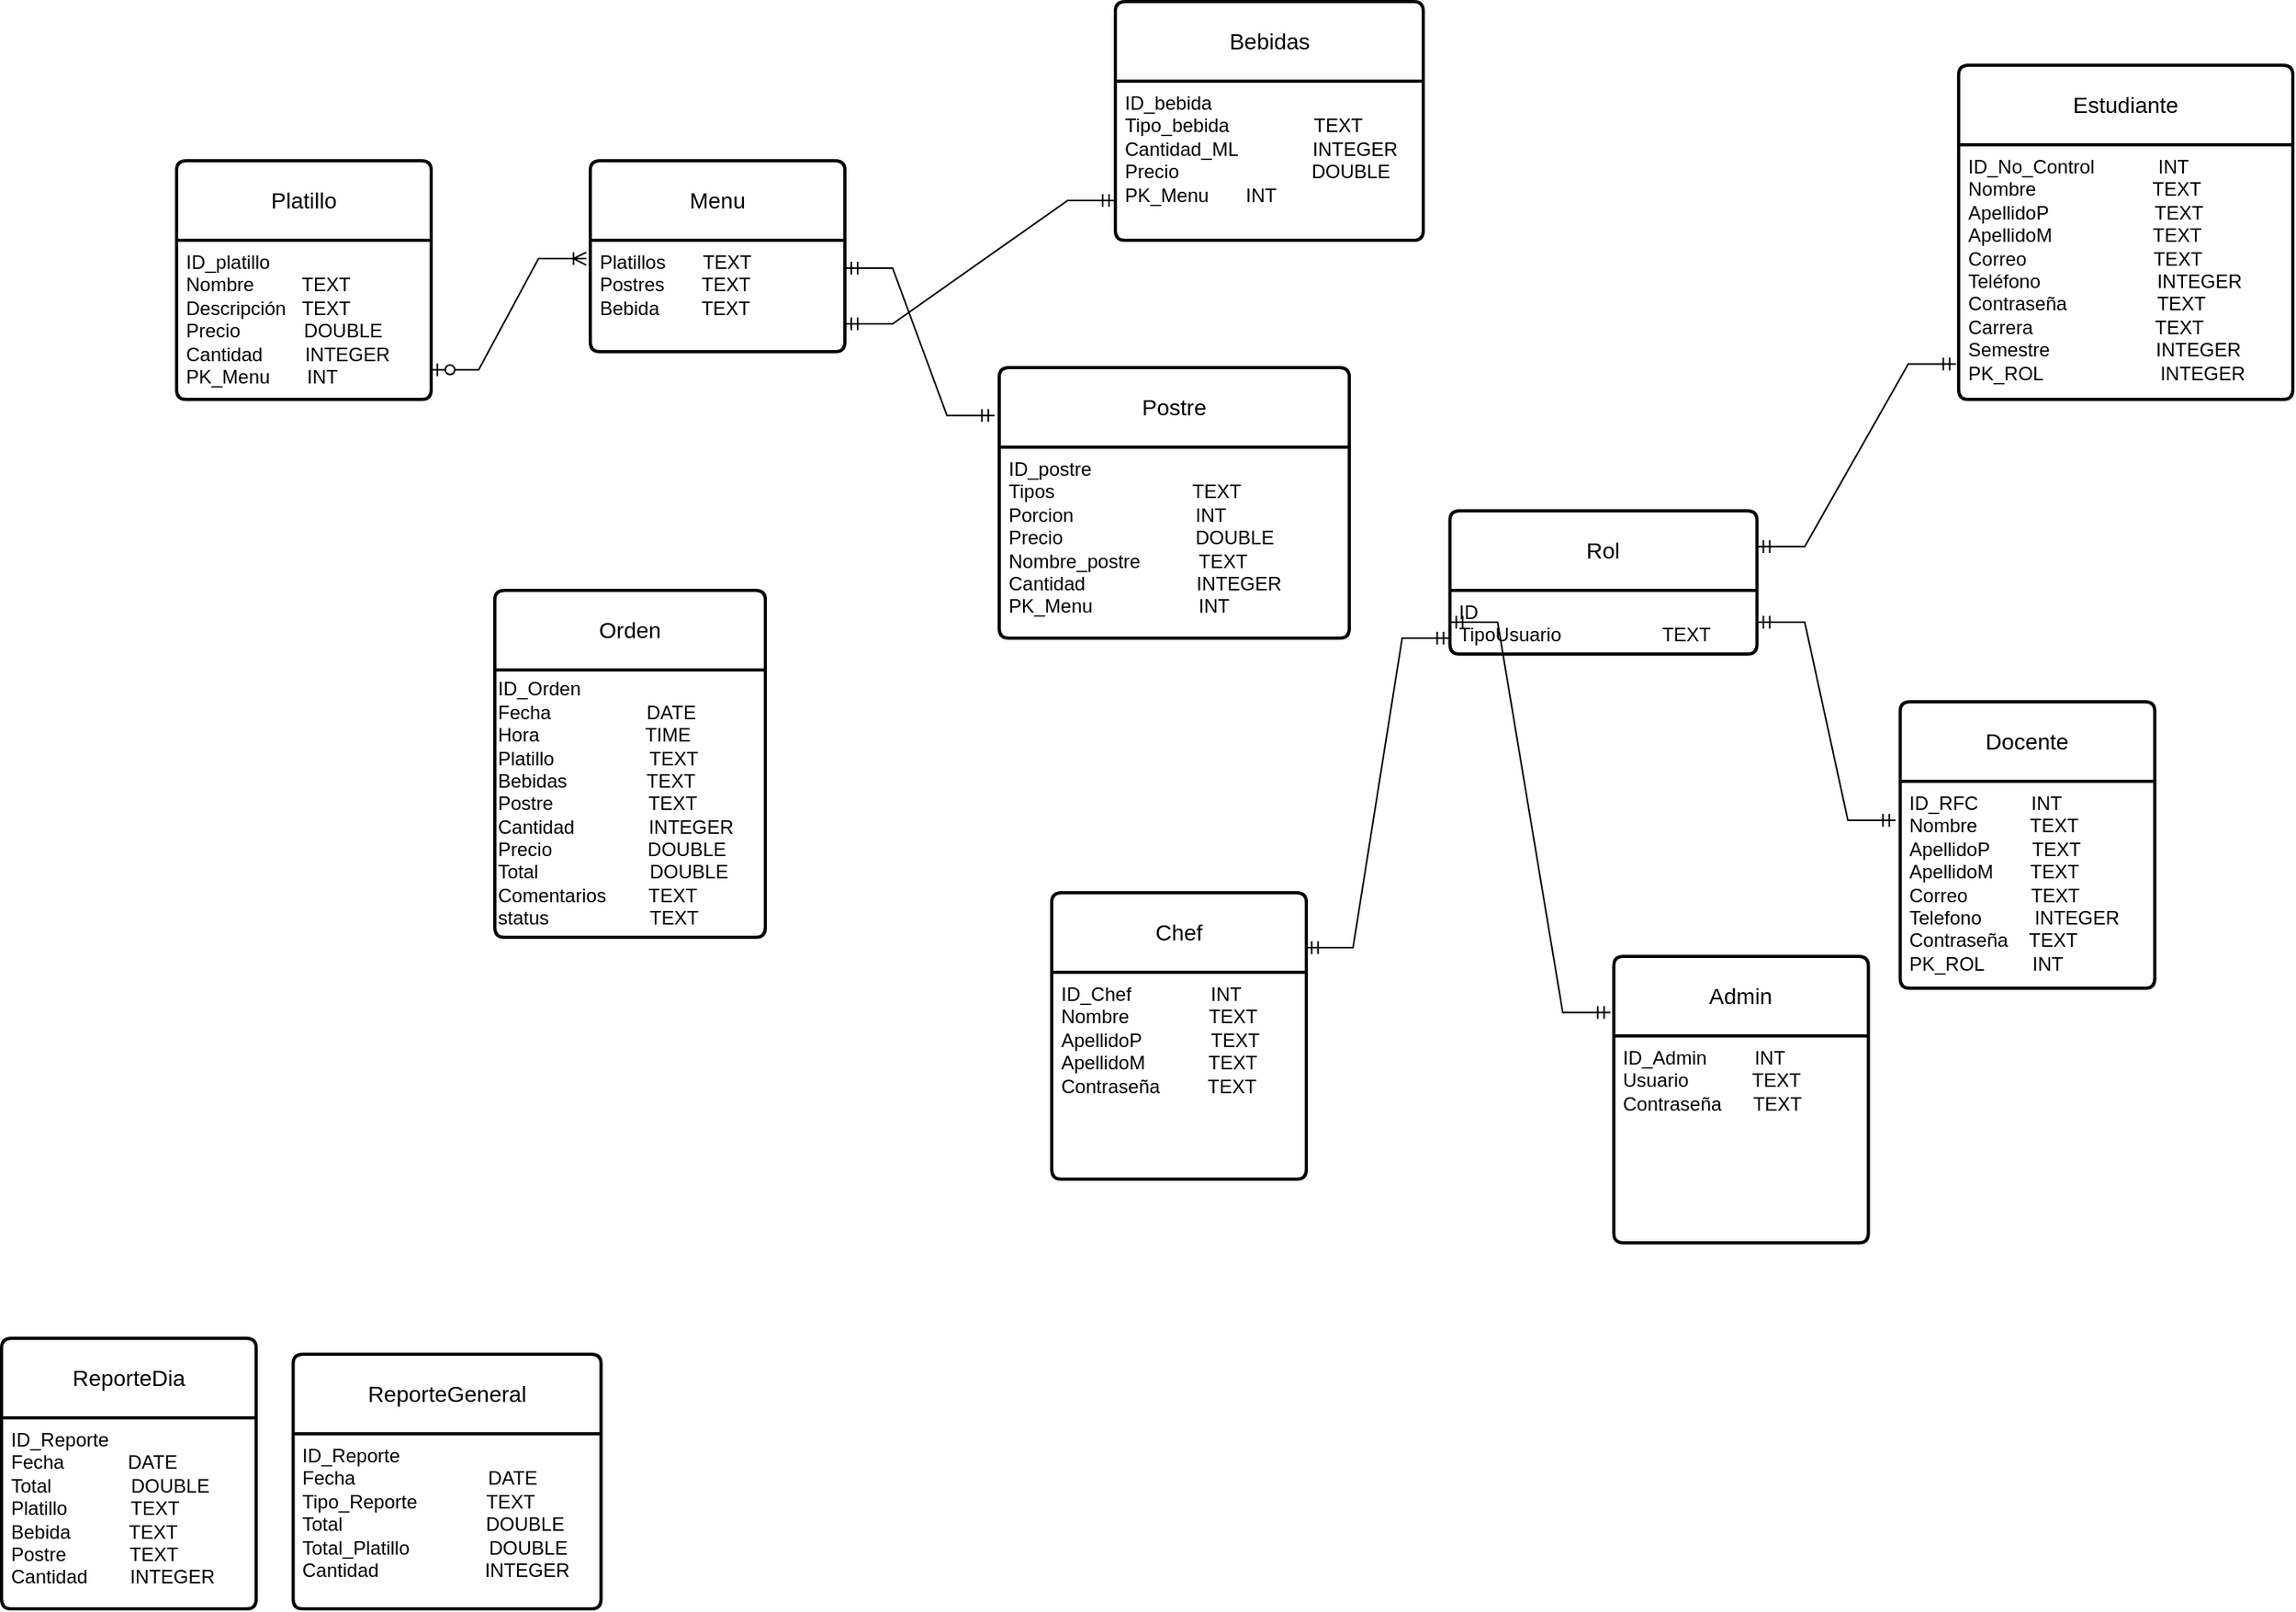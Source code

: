 <mxfile version="26.2.14">
  <diagram name="Página-1" id="h7LUN1vNj84Fv_pHa3Pm">
    <mxGraphModel dx="1448" dy="647" grid="1" gridSize="10" guides="1" tooltips="1" connect="1" arrows="1" fold="1" page="1" pageScale="1" pageWidth="827" pageHeight="1169" math="0" shadow="0">
      <root>
        <mxCell id="0" />
        <mxCell id="1" parent="0" />
        <mxCell id="UgrekTySW67cZ93FWNIJ-5" value="Platillo" style="swimlane;childLayout=stackLayout;horizontal=1;startSize=50;horizontalStack=0;rounded=1;fontSize=14;fontStyle=0;strokeWidth=2;resizeParent=0;resizeLast=1;shadow=0;dashed=0;align=center;arcSize=4;whiteSpace=wrap;html=1;" parent="1" vertex="1">
          <mxGeometry x="310" y="120" width="160" height="150" as="geometry" />
        </mxCell>
        <mxCell id="UgrekTySW67cZ93FWNIJ-6" value="ID_platillo&lt;div&gt;&lt;div&gt;Nombre&amp;nbsp; &amp;nbsp; &amp;nbsp; &amp;nbsp; &amp;nbsp;TEXT&lt;/div&gt;&lt;div&gt;Descripción&amp;nbsp; &amp;nbsp;TEXT&lt;/div&gt;&lt;div&gt;Precio&amp;nbsp; &amp;nbsp; &amp;nbsp; &amp;nbsp; &amp;nbsp; &amp;nbsp; DOUBLE&lt;/div&gt;&lt;div&gt;Cantidad&amp;nbsp; &amp;nbsp; &amp;nbsp; &amp;nbsp; INTEGER&lt;/div&gt;&lt;/div&gt;&lt;div&gt;PK_Menu&amp;nbsp; &amp;nbsp; &amp;nbsp; &amp;nbsp;INT&lt;/div&gt;" style="align=left;strokeColor=none;fillColor=none;spacingLeft=4;spacingRight=4;fontSize=12;verticalAlign=top;resizable=0;rotatable=0;part=1;html=1;whiteSpace=wrap;" parent="UgrekTySW67cZ93FWNIJ-5" vertex="1">
          <mxGeometry y="50" width="160" height="100" as="geometry" />
        </mxCell>
        <mxCell id="UgrekTySW67cZ93FWNIJ-7" value="&lt;div&gt;ReporteDia&lt;/div&gt;" style="swimlane;childLayout=stackLayout;horizontal=1;startSize=50;horizontalStack=0;rounded=1;fontSize=14;fontStyle=0;strokeWidth=2;resizeParent=0;resizeLast=1;shadow=0;dashed=0;align=center;arcSize=4;whiteSpace=wrap;html=1;" parent="1" vertex="1">
          <mxGeometry x="200" y="860" width="160" height="170" as="geometry" />
        </mxCell>
        <mxCell id="UgrekTySW67cZ93FWNIJ-8" value="ID_Reporte&lt;div&gt;Fecha&amp;nbsp; &amp;nbsp; &amp;nbsp; &amp;nbsp; &amp;nbsp; &amp;nbsp; DATE&amp;nbsp;&lt;/div&gt;&lt;div&gt;Total&amp;nbsp; &amp;nbsp; &amp;nbsp; &amp;nbsp; &amp;nbsp; &amp;nbsp; &amp;nbsp; &amp;nbsp;DOUBLE&lt;/div&gt;&lt;div&gt;Platillo&amp;nbsp; &amp;nbsp; &amp;nbsp; &amp;nbsp; &amp;nbsp; &amp;nbsp; TEXT&lt;/div&gt;&lt;div&gt;Bebida&amp;nbsp; &amp;nbsp; &amp;nbsp; &amp;nbsp; &amp;nbsp; &amp;nbsp;TEXT&lt;/div&gt;&lt;div&gt;Postre&amp;nbsp; &amp;nbsp; &amp;nbsp; &amp;nbsp; &amp;nbsp; &amp;nbsp; TEXT&lt;/div&gt;&lt;div&gt;Cantidad&amp;nbsp; &amp;nbsp; &amp;nbsp; &amp;nbsp; INTEGER&lt;/div&gt;" style="align=left;strokeColor=none;fillColor=none;spacingLeft=4;spacingRight=4;fontSize=12;verticalAlign=top;resizable=0;rotatable=0;part=1;html=1;whiteSpace=wrap;" parent="UgrekTySW67cZ93FWNIJ-7" vertex="1">
          <mxGeometry y="50" width="160" height="120" as="geometry" />
        </mxCell>
        <mxCell id="UgrekTySW67cZ93FWNIJ-9" value="&lt;div&gt;Menu&lt;/div&gt;" style="swimlane;childLayout=stackLayout;horizontal=1;startSize=50;horizontalStack=0;rounded=1;fontSize=14;fontStyle=0;strokeWidth=2;resizeParent=0;resizeLast=1;shadow=0;dashed=0;align=center;arcSize=4;whiteSpace=wrap;html=1;" parent="1" vertex="1">
          <mxGeometry x="570" y="120" width="160" height="120" as="geometry" />
        </mxCell>
        <mxCell id="UgrekTySW67cZ93FWNIJ-10" value="Platillos&amp;nbsp; &amp;nbsp; &amp;nbsp; &amp;nbsp;TEXT&lt;div&gt;Postres&amp;nbsp; &amp;nbsp; &amp;nbsp; &amp;nbsp;TEXT&lt;/div&gt;&lt;div&gt;Bebida&amp;nbsp; &amp;nbsp; &amp;nbsp; &amp;nbsp; TEXT&lt;/div&gt;" style="align=left;strokeColor=none;fillColor=none;spacingLeft=4;spacingRight=4;fontSize=12;verticalAlign=top;resizable=0;rotatable=0;part=1;html=1;whiteSpace=wrap;" parent="UgrekTySW67cZ93FWNIJ-9" vertex="1">
          <mxGeometry y="50" width="160" height="70" as="geometry" />
        </mxCell>
        <mxCell id="UgrekTySW67cZ93FWNIJ-11" value="Bebidas" style="swimlane;childLayout=stackLayout;horizontal=1;startSize=50;horizontalStack=0;rounded=1;fontSize=14;fontStyle=0;strokeWidth=2;resizeParent=0;resizeLast=1;shadow=0;dashed=0;align=center;arcSize=4;whiteSpace=wrap;html=1;" parent="1" vertex="1">
          <mxGeometry x="900" y="20" width="193.5" height="150" as="geometry" />
        </mxCell>
        <mxCell id="UgrekTySW67cZ93FWNIJ-12" value="ID_bebida&amp;nbsp; &amp;nbsp; &amp;nbsp; &amp;nbsp; &amp;nbsp; &amp;nbsp; &amp;nbsp; &amp;nbsp; &amp;nbsp; &amp;nbsp;&lt;div&gt;Tipo_bebida&amp;nbsp; &amp;nbsp; &amp;nbsp; &amp;nbsp; &amp;nbsp; &amp;nbsp; &amp;nbsp; &amp;nbsp; TEXT&lt;/div&gt;&lt;div&gt;Cantidad_ML&amp;nbsp; &amp;nbsp; &amp;nbsp; &amp;nbsp; &amp;nbsp; &amp;nbsp; &amp;nbsp; INTEGER&lt;/div&gt;&lt;div&gt;Precio&amp;nbsp; &amp;nbsp; &amp;nbsp; &amp;nbsp; &amp;nbsp; &amp;nbsp; &amp;nbsp; &amp;nbsp; &amp;nbsp; &amp;nbsp; &amp;nbsp; &amp;nbsp; &amp;nbsp;DOUBLE&lt;/div&gt;&lt;div&gt;PK_Menu&amp;nbsp; &amp;nbsp; &amp;nbsp; &amp;nbsp;INT&lt;/div&gt;&lt;div&gt;&lt;br&gt;&lt;/div&gt;" style="align=left;strokeColor=none;fillColor=none;spacingLeft=4;spacingRight=4;fontSize=12;verticalAlign=top;resizable=0;rotatable=0;part=1;html=1;whiteSpace=wrap;" parent="UgrekTySW67cZ93FWNIJ-11" vertex="1">
          <mxGeometry y="50" width="193.5" height="100" as="geometry" />
        </mxCell>
        <mxCell id="UgrekTySW67cZ93FWNIJ-20" value="ReporteGeneral" style="swimlane;childLayout=stackLayout;horizontal=1;startSize=50;horizontalStack=0;rounded=1;fontSize=14;fontStyle=0;strokeWidth=2;resizeParent=0;resizeLast=1;shadow=0;dashed=0;align=center;arcSize=4;whiteSpace=wrap;html=1;" parent="1" vertex="1">
          <mxGeometry x="383.25" y="870" width="193.5" height="160" as="geometry" />
        </mxCell>
        <mxCell id="UgrekTySW67cZ93FWNIJ-21" value="&lt;div&gt;ID_Reporte&lt;/div&gt;&lt;div&gt;Fecha&amp;nbsp; &amp;nbsp; &amp;nbsp; &amp;nbsp; &amp;nbsp; &amp;nbsp; &amp;nbsp; &amp;nbsp; &amp;nbsp; &amp;nbsp; &amp;nbsp; &amp;nbsp; &amp;nbsp;DATE&lt;/div&gt;&lt;div&gt;Tipo_Reporte&amp;nbsp; &amp;nbsp; &amp;nbsp; &amp;nbsp; &amp;nbsp; &amp;nbsp; &amp;nbsp;TEXT&lt;/div&gt;&lt;div&gt;Total&amp;nbsp; &amp;nbsp; &amp;nbsp; &amp;nbsp; &amp;nbsp; &amp;nbsp; &amp;nbsp; &amp;nbsp; &amp;nbsp; &amp;nbsp; &amp;nbsp; &amp;nbsp; &amp;nbsp; &amp;nbsp;DOUBLE&lt;/div&gt;&lt;div&gt;Total_Platillo&amp;nbsp; &amp;nbsp; &amp;nbsp; &amp;nbsp; &amp;nbsp; &amp;nbsp; &amp;nbsp; &amp;nbsp;DOUBLE&lt;/div&gt;&lt;div&gt;Cantidad&amp;nbsp; &amp;nbsp; &amp;nbsp; &amp;nbsp; &amp;nbsp; &amp;nbsp; &amp;nbsp; &amp;nbsp; &amp;nbsp; &amp;nbsp; INTEGER&lt;/div&gt;" style="align=left;strokeColor=none;fillColor=none;spacingLeft=4;spacingRight=4;fontSize=12;verticalAlign=top;resizable=0;rotatable=0;part=1;html=1;whiteSpace=wrap;" parent="UgrekTySW67cZ93FWNIJ-20" vertex="1">
          <mxGeometry y="50" width="193.5" height="110" as="geometry" />
        </mxCell>
        <mxCell id="UgrekTySW67cZ93FWNIJ-22" value="Rol" style="swimlane;childLayout=stackLayout;horizontal=1;startSize=50;horizontalStack=0;rounded=1;fontSize=14;fontStyle=0;strokeWidth=2;resizeParent=0;resizeLast=1;shadow=0;dashed=0;align=center;arcSize=4;whiteSpace=wrap;html=1;" parent="1" vertex="1">
          <mxGeometry x="1110.25" y="340" width="193" height="90" as="geometry" />
        </mxCell>
        <mxCell id="UgrekTySW67cZ93FWNIJ-23" value="ID&lt;div&gt;&lt;span style=&quot;background-color: transparent; color: light-dark(rgb(0, 0, 0), rgb(255, 255, 255));&quot;&gt;TipoUsuario&amp;nbsp; &amp;nbsp; &amp;nbsp; &amp;nbsp; &amp;nbsp; &amp;nbsp; &amp;nbsp; &amp;nbsp; &amp;nbsp; &amp;nbsp;TEXT&lt;/span&gt;&lt;/div&gt;" style="align=left;strokeColor=none;fillColor=none;spacingLeft=4;spacingRight=4;fontSize=12;verticalAlign=top;resizable=0;rotatable=0;part=1;html=1;whiteSpace=wrap;" parent="UgrekTySW67cZ93FWNIJ-22" vertex="1">
          <mxGeometry y="50" width="193" height="40" as="geometry" />
        </mxCell>
        <mxCell id="UgrekTySW67cZ93FWNIJ-25" value="&lt;div&gt;Estudiante&lt;/div&gt;" style="swimlane;childLayout=stackLayout;horizontal=1;startSize=50;horizontalStack=0;rounded=1;fontSize=14;fontStyle=0;strokeWidth=2;resizeParent=0;resizeLast=1;shadow=0;dashed=0;align=center;arcSize=4;whiteSpace=wrap;html=1;" parent="1" vertex="1">
          <mxGeometry x="1430" y="60" width="210" height="210" as="geometry" />
        </mxCell>
        <mxCell id="UgrekTySW67cZ93FWNIJ-26" value="ID_No_Control&amp;nbsp; &amp;nbsp; &amp;nbsp; &amp;nbsp; &amp;nbsp; &amp;nbsp; INT&lt;br&gt;&lt;div&gt;Nombre&amp;nbsp; &amp;nbsp; &amp;nbsp; &amp;nbsp; &amp;nbsp; &amp;nbsp; &amp;nbsp; &amp;nbsp; &amp;nbsp; &amp;nbsp; &amp;nbsp; TEXT&lt;/div&gt;&lt;div&gt;ApellidoP&amp;nbsp; &amp;nbsp; &amp;nbsp; &amp;nbsp; &amp;nbsp; &amp;nbsp; &amp;nbsp; &amp;nbsp; &amp;nbsp; &amp;nbsp; TEXT&lt;/div&gt;&lt;div&gt;ApellidoM&amp;nbsp; &amp;nbsp; &amp;nbsp; &amp;nbsp; &amp;nbsp; &amp;nbsp; &amp;nbsp; &amp;nbsp; &amp;nbsp; &amp;nbsp;TEXT&lt;/div&gt;&lt;div&gt;Correo&amp;nbsp; &amp;nbsp; &amp;nbsp; &amp;nbsp; &amp;nbsp; &amp;nbsp; &amp;nbsp; &amp;nbsp; &amp;nbsp; &amp;nbsp; &amp;nbsp; &amp;nbsp; TEXT&lt;/div&gt;&lt;div&gt;Teléfono&amp;nbsp; &amp;nbsp; &amp;nbsp; &amp;nbsp; &amp;nbsp; &amp;nbsp; &amp;nbsp; &amp;nbsp; &amp;nbsp; &amp;nbsp; &amp;nbsp; INTEGER&lt;/div&gt;&lt;div&gt;Contraseña&amp;nbsp; &amp;nbsp; &amp;nbsp; &amp;nbsp; &amp;nbsp; &amp;nbsp; &amp;nbsp; &amp;nbsp; &amp;nbsp;TEXT&lt;/div&gt;&lt;div&gt;Carrera&amp;nbsp; &amp;nbsp; &amp;nbsp; &amp;nbsp; &amp;nbsp; &amp;nbsp; &amp;nbsp; &amp;nbsp; &amp;nbsp; &amp;nbsp; &amp;nbsp; &amp;nbsp;TEXT&lt;/div&gt;&lt;div&gt;Semestre&amp;nbsp; &amp;nbsp; &amp;nbsp; &amp;nbsp; &amp;nbsp; &amp;nbsp; &amp;nbsp; &amp;nbsp; &amp;nbsp; &amp;nbsp; INTEGER&lt;/div&gt;&lt;div&gt;&lt;span style=&quot;background-color: transparent; color: light-dark(rgb(0, 0, 0), rgb(255, 255, 255));&quot;&gt;PK_ROL&amp;nbsp; &amp;nbsp; &amp;nbsp; &amp;nbsp; &amp;nbsp; &amp;nbsp; &amp;nbsp; &amp;nbsp; &amp;nbsp; &amp;nbsp; &amp;nbsp; INTEGER&lt;/span&gt;&lt;/div&gt;&lt;div&gt;&lt;br&gt;&lt;/div&gt;" style="align=left;strokeColor=none;fillColor=none;spacingLeft=4;spacingRight=4;fontSize=12;verticalAlign=top;resizable=0;rotatable=0;part=1;html=1;whiteSpace=wrap;" parent="UgrekTySW67cZ93FWNIJ-25" vertex="1">
          <mxGeometry y="50" width="210" height="160" as="geometry" />
        </mxCell>
        <mxCell id="UgrekTySW67cZ93FWNIJ-27" value="&lt;div&gt;Orden&lt;/div&gt;" style="swimlane;childLayout=stackLayout;horizontal=1;startSize=50;horizontalStack=0;rounded=1;fontSize=14;fontStyle=0;strokeWidth=2;resizeParent=0;resizeLast=1;shadow=0;dashed=0;align=center;arcSize=4;whiteSpace=wrap;html=1;" parent="1" vertex="1">
          <mxGeometry x="510" y="390" width="170" height="218" as="geometry">
            <mxRectangle x="640" y="420" width="80" height="50" as="alternateBounds" />
          </mxGeometry>
        </mxCell>
        <mxCell id="UgrekTySW67cZ93FWNIJ-28" value="ID_Orden&lt;div&gt;Fecha&amp;nbsp; &amp;nbsp; &amp;nbsp; &amp;nbsp; &amp;nbsp; &amp;nbsp; &amp;nbsp; &amp;nbsp; &amp;nbsp; DATE&lt;/div&gt;&lt;div&gt;Hora&amp;nbsp; &amp;nbsp; &amp;nbsp; &amp;nbsp; &amp;nbsp; &amp;nbsp; &amp;nbsp; &amp;nbsp; &amp;nbsp; &amp;nbsp; TIME&lt;/div&gt;&lt;div&gt;Platillo&amp;nbsp; &amp;nbsp; &amp;nbsp; &amp;nbsp; &amp;nbsp; &amp;nbsp; &amp;nbsp; &amp;nbsp; &amp;nbsp; TEXT&lt;/div&gt;&lt;div&gt;Bebidas&amp;nbsp; &amp;nbsp; &amp;nbsp; &amp;nbsp; &amp;nbsp; &amp;nbsp; &amp;nbsp; &amp;nbsp;TEXT&lt;/div&gt;&lt;div&gt;Postre&amp;nbsp; &amp;nbsp; &amp;nbsp; &amp;nbsp; &amp;nbsp; &amp;nbsp; &amp;nbsp; &amp;nbsp; &amp;nbsp; TEXT&lt;/div&gt;&lt;div&gt;Cantidad&amp;nbsp; &amp;nbsp; &amp;nbsp; &amp;nbsp; &amp;nbsp; &amp;nbsp; &amp;nbsp; INTEGER&lt;/div&gt;&lt;div&gt;Precio&amp;nbsp; &amp;nbsp; &amp;nbsp; &amp;nbsp; &amp;nbsp; &amp;nbsp; &amp;nbsp; &amp;nbsp; &amp;nbsp; DOUBLE&lt;/div&gt;&lt;div&gt;Total&amp;nbsp; &amp;nbsp; &amp;nbsp; &amp;nbsp; &amp;nbsp; &amp;nbsp; &amp;nbsp; &amp;nbsp; &amp;nbsp; &amp;nbsp; &amp;nbsp;DOUBLE&lt;/div&gt;&lt;div&gt;Comentarios&amp;nbsp; &amp;nbsp; &amp;nbsp; &amp;nbsp; TEXT&lt;/div&gt;&lt;div&gt;status&amp;nbsp; &amp;nbsp; &amp;nbsp; &amp;nbsp; &amp;nbsp; &amp;nbsp; &amp;nbsp; &amp;nbsp; &amp;nbsp; &amp;nbsp;TEXT&lt;/div&gt;" style="text;html=1;align=left;verticalAlign=middle;resizable=0;points=[];autosize=1;strokeColor=none;fillColor=none;" parent="UgrekTySW67cZ93FWNIJ-27" vertex="1">
          <mxGeometry y="50" width="170" height="168" as="geometry" />
        </mxCell>
        <mxCell id="UgrekTySW67cZ93FWNIJ-30" value="&lt;div&gt;Postre&lt;/div&gt;" style="swimlane;childLayout=stackLayout;horizontal=1;startSize=50;horizontalStack=0;rounded=1;fontSize=14;fontStyle=0;strokeWidth=2;resizeParent=0;resizeLast=1;shadow=0;dashed=0;align=center;arcSize=4;whiteSpace=wrap;html=1;" parent="1" vertex="1">
          <mxGeometry x="827" y="250" width="220" height="170" as="geometry" />
        </mxCell>
        <mxCell id="UgrekTySW67cZ93FWNIJ-31" value="ID_postre&lt;div&gt;Tipos&amp;nbsp; &amp;nbsp; &amp;nbsp; &amp;nbsp; &amp;nbsp; &amp;nbsp; &amp;nbsp; &amp;nbsp; &amp;nbsp; &amp;nbsp; &amp;nbsp; &amp;nbsp; &amp;nbsp; TEXT&lt;/div&gt;&lt;div&gt;Porcion&amp;nbsp; &amp;nbsp; &amp;nbsp; &amp;nbsp; &amp;nbsp; &amp;nbsp; &amp;nbsp; &amp;nbsp; &amp;nbsp; &amp;nbsp; &amp;nbsp; &amp;nbsp;INT&lt;/div&gt;&lt;div&gt;Precio&amp;nbsp; &amp;nbsp; &amp;nbsp; &amp;nbsp; &amp;nbsp; &amp;nbsp; &amp;nbsp; &amp;nbsp; &amp;nbsp; &amp;nbsp; &amp;nbsp; &amp;nbsp; &amp;nbsp;DOUBLE&lt;/div&gt;&lt;div&gt;Nombre_postre&amp;nbsp; &amp;nbsp; &amp;nbsp; &amp;nbsp; &amp;nbsp; &amp;nbsp;TEXT&lt;/div&gt;&lt;div&gt;Cantidad&amp;nbsp; &amp;nbsp; &amp;nbsp; &amp;nbsp; &amp;nbsp; &amp;nbsp; &amp;nbsp; &amp;nbsp; &amp;nbsp; &amp;nbsp; &amp;nbsp;INTEGER&lt;/div&gt;&lt;div&gt;PK_Menu&amp;nbsp; &amp;nbsp; &amp;nbsp; &amp;nbsp; &amp;nbsp; &amp;nbsp; &amp;nbsp; &amp;nbsp; &amp;nbsp; &amp;nbsp; INT&lt;/div&gt;" style="align=left;strokeColor=none;fillColor=none;spacingLeft=4;spacingRight=4;fontSize=12;verticalAlign=top;resizable=0;rotatable=0;part=1;html=1;whiteSpace=wrap;" parent="UgrekTySW67cZ93FWNIJ-30" vertex="1">
          <mxGeometry y="50" width="220" height="120" as="geometry" />
        </mxCell>
        <mxCell id="UgrekTySW67cZ93FWNIJ-32" value="" style="edgeStyle=entityRelationEdgeStyle;fontSize=12;html=1;endArrow=ERmandOne;startArrow=ERmandOne;rounded=0;exitX=1;exitY=0.25;exitDx=0;exitDy=0;entryX=-0.008;entryY=0.861;entryDx=0;entryDy=0;entryPerimeter=0;" parent="1" source="UgrekTySW67cZ93FWNIJ-22" target="UgrekTySW67cZ93FWNIJ-26" edge="1">
          <mxGeometry width="100" height="100" relative="1" as="geometry">
            <mxPoint x="880" y="320" as="sourcePoint" />
            <mxPoint x="980" y="220" as="targetPoint" />
          </mxGeometry>
        </mxCell>
        <mxCell id="UgrekTySW67cZ93FWNIJ-33" value="" style="edgeStyle=entityRelationEdgeStyle;fontSize=12;html=1;endArrow=ERoneToMany;startArrow=ERzeroToOne;rounded=0;entryX=-0.016;entryY=0.165;entryDx=0;entryDy=0;entryPerimeter=0;exitX=0.999;exitY=0.814;exitDx=0;exitDy=0;exitPerimeter=0;" parent="1" source="UgrekTySW67cZ93FWNIJ-6" target="UgrekTySW67cZ93FWNIJ-10" edge="1">
          <mxGeometry width="100" height="100" relative="1" as="geometry">
            <mxPoint x="446.75" y="230" as="sourcePoint" />
            <mxPoint x="546.75" y="130" as="targetPoint" />
          </mxGeometry>
        </mxCell>
        <mxCell id="9HkGJAlbP1T52s2Bm0b9-1" value="&lt;div&gt;Docente&lt;/div&gt;" style="swimlane;childLayout=stackLayout;horizontal=1;startSize=50;horizontalStack=0;rounded=1;fontSize=14;fontStyle=0;strokeWidth=2;resizeParent=0;resizeLast=1;shadow=0;dashed=0;align=center;arcSize=4;whiteSpace=wrap;html=1;" vertex="1" parent="1">
          <mxGeometry x="1393.25" y="460" width="160" height="180" as="geometry" />
        </mxCell>
        <mxCell id="9HkGJAlbP1T52s2Bm0b9-2" value="&lt;div&gt;ID_RFC&amp;nbsp; &amp;nbsp; &amp;nbsp; &amp;nbsp; &amp;nbsp; INT&lt;/div&gt;&lt;div&gt;Nombre&amp;nbsp; &amp;nbsp; &amp;nbsp; &amp;nbsp; &amp;nbsp; TEXT&amp;nbsp;&lt;/div&gt;&lt;div&gt;ApellidoP&amp;nbsp; &amp;nbsp; &amp;nbsp; &amp;nbsp; TEXT&lt;/div&gt;&lt;div&gt;ApellidoM&amp;nbsp; &amp;nbsp; &amp;nbsp; &amp;nbsp;TEXT&lt;/div&gt;&lt;div&gt;Correo&amp;nbsp; &amp;nbsp; &amp;nbsp; &amp;nbsp; &amp;nbsp; &amp;nbsp; TEXT&lt;/div&gt;&lt;div&gt;Telefono&amp;nbsp; &amp;nbsp; &amp;nbsp; &amp;nbsp; &amp;nbsp; INTEGER&lt;/div&gt;&lt;div&gt;Contraseña&amp;nbsp; &amp;nbsp; TEXT&lt;/div&gt;&lt;div&gt;PK_ROL&amp;nbsp; &amp;nbsp; &amp;nbsp; &amp;nbsp; &amp;nbsp;INT&lt;/div&gt;" style="align=left;strokeColor=none;fillColor=none;spacingLeft=4;spacingRight=4;fontSize=12;verticalAlign=top;resizable=0;rotatable=0;part=1;html=1;whiteSpace=wrap;" vertex="1" parent="9HkGJAlbP1T52s2Bm0b9-1">
          <mxGeometry y="50" width="160" height="130" as="geometry" />
        </mxCell>
        <mxCell id="9HkGJAlbP1T52s2Bm0b9-5" value="" style="edgeStyle=entityRelationEdgeStyle;fontSize=12;html=1;endArrow=ERmandOne;startArrow=ERmandOne;rounded=0;exitX=-0.018;exitY=0.188;exitDx=0;exitDy=0;exitPerimeter=0;" edge="1" parent="1" source="9HkGJAlbP1T52s2Bm0b9-2" target="UgrekTySW67cZ93FWNIJ-23">
          <mxGeometry width="100" height="100" relative="1" as="geometry">
            <mxPoint x="1283.25" y="600" as="sourcePoint" />
            <mxPoint x="1383.25" y="500" as="targetPoint" />
          </mxGeometry>
        </mxCell>
        <mxCell id="9HkGJAlbP1T52s2Bm0b9-6" value="&lt;div&gt;Admin&lt;/div&gt;" style="swimlane;childLayout=stackLayout;horizontal=1;startSize=50;horizontalStack=0;rounded=1;fontSize=14;fontStyle=0;strokeWidth=2;resizeParent=0;resizeLast=1;shadow=0;dashed=0;align=center;arcSize=4;whiteSpace=wrap;html=1;" vertex="1" parent="1">
          <mxGeometry x="1213.25" y="620" width="160" height="180" as="geometry" />
        </mxCell>
        <mxCell id="9HkGJAlbP1T52s2Bm0b9-7" value="ID_Admin&amp;nbsp; &amp;nbsp; &amp;nbsp; &amp;nbsp; &amp;nbsp;INT&lt;div&gt;Usuario&amp;nbsp; &amp;nbsp; &amp;nbsp; &amp;nbsp; &amp;nbsp; &amp;nbsp; TEXT&lt;/div&gt;&lt;div&gt;Contraseña&amp;nbsp; &amp;nbsp; &amp;nbsp; TEXT&lt;/div&gt;" style="align=left;strokeColor=none;fillColor=none;spacingLeft=4;spacingRight=4;fontSize=12;verticalAlign=top;resizable=0;rotatable=0;part=1;html=1;whiteSpace=wrap;" vertex="1" parent="9HkGJAlbP1T52s2Bm0b9-6">
          <mxGeometry y="50" width="160" height="130" as="geometry" />
        </mxCell>
        <mxCell id="9HkGJAlbP1T52s2Bm0b9-9" value="" style="edgeStyle=entityRelationEdgeStyle;fontSize=12;html=1;endArrow=ERmandOne;startArrow=ERmandOne;rounded=0;entryX=0;entryY=0.5;entryDx=0;entryDy=0;exitX=-0.013;exitY=0.196;exitDx=0;exitDy=0;exitPerimeter=0;" edge="1" parent="1" source="9HkGJAlbP1T52s2Bm0b9-6" target="UgrekTySW67cZ93FWNIJ-23">
          <mxGeometry width="100" height="100" relative="1" as="geometry">
            <mxPoint x="1013.25" y="600" as="sourcePoint" />
            <mxPoint x="1113.25" y="500" as="targetPoint" />
            <Array as="points">
              <mxPoint x="1083.25" y="490" />
            </Array>
          </mxGeometry>
        </mxCell>
        <mxCell id="9HkGJAlbP1T52s2Bm0b9-11" value="&lt;div&gt;Chef&lt;/div&gt;" style="swimlane;childLayout=stackLayout;horizontal=1;startSize=50;horizontalStack=0;rounded=1;fontSize=14;fontStyle=0;strokeWidth=2;resizeParent=0;resizeLast=1;shadow=0;dashed=0;align=center;arcSize=4;whiteSpace=wrap;html=1;" vertex="1" parent="1">
          <mxGeometry x="860" y="580" width="160" height="180" as="geometry" />
        </mxCell>
        <mxCell id="9HkGJAlbP1T52s2Bm0b9-12" value="ID_Chef&amp;nbsp; &amp;nbsp; &amp;nbsp; &amp;nbsp; &amp;nbsp; &amp;nbsp; &amp;nbsp; &amp;nbsp;INT&lt;div&gt;Nombre&amp;nbsp; &amp;nbsp; &amp;nbsp; &amp;nbsp; &amp;nbsp; &amp;nbsp; &amp;nbsp; &amp;nbsp;TEXT&lt;/div&gt;&lt;div&gt;ApellidoP&amp;nbsp; &amp;nbsp; &amp;nbsp; &amp;nbsp; &amp;nbsp; &amp;nbsp; &amp;nbsp;TEXT&lt;/div&gt;&lt;div&gt;ApellidoM&amp;nbsp; &amp;nbsp; &amp;nbsp; &amp;nbsp; &amp;nbsp; &amp;nbsp; TEXT&lt;/div&gt;&lt;div&gt;Contraseña&amp;nbsp; &amp;nbsp; &amp;nbsp; &amp;nbsp; &amp;nbsp;TEXT&lt;/div&gt;" style="align=left;strokeColor=none;fillColor=none;spacingLeft=4;spacingRight=4;fontSize=12;verticalAlign=top;resizable=0;rotatable=0;part=1;html=1;whiteSpace=wrap;" vertex="1" parent="9HkGJAlbP1T52s2Bm0b9-11">
          <mxGeometry y="50" width="160" height="130" as="geometry" />
        </mxCell>
        <mxCell id="9HkGJAlbP1T52s2Bm0b9-13" value="" style="edgeStyle=entityRelationEdgeStyle;fontSize=12;html=1;endArrow=ERmandOne;startArrow=ERmandOne;rounded=0;entryX=0;entryY=0.75;entryDx=0;entryDy=0;exitX=0.996;exitY=0.192;exitDx=0;exitDy=0;exitPerimeter=0;" edge="1" parent="1" source="9HkGJAlbP1T52s2Bm0b9-11" target="UgrekTySW67cZ93FWNIJ-23">
          <mxGeometry width="100" height="100" relative="1" as="geometry">
            <mxPoint x="973.25" y="880" as="sourcePoint" />
            <mxPoint x="1073.25" y="780" as="targetPoint" />
          </mxGeometry>
        </mxCell>
        <mxCell id="9HkGJAlbP1T52s2Bm0b9-26" value="" style="edgeStyle=entityRelationEdgeStyle;fontSize=12;html=1;endArrow=ERmandOne;startArrow=ERmandOne;rounded=0;entryX=1;entryY=0.25;entryDx=0;entryDy=0;exitX=-0.013;exitY=0.177;exitDx=0;exitDy=0;exitPerimeter=0;" edge="1" parent="1" source="UgrekTySW67cZ93FWNIJ-30" target="UgrekTySW67cZ93FWNIJ-10">
          <mxGeometry width="100" height="100" relative="1" as="geometry">
            <mxPoint x="790" y="380" as="sourcePoint" />
            <mxPoint x="890" y="280" as="targetPoint" />
          </mxGeometry>
        </mxCell>
        <mxCell id="9HkGJAlbP1T52s2Bm0b9-27" value="" style="edgeStyle=entityRelationEdgeStyle;fontSize=12;html=1;endArrow=ERmandOne;startArrow=ERmandOne;rounded=0;entryX=0;entryY=0.75;entryDx=0;entryDy=0;exitX=1;exitY=0.75;exitDx=0;exitDy=0;" edge="1" parent="1" source="UgrekTySW67cZ93FWNIJ-10" target="UgrekTySW67cZ93FWNIJ-12">
          <mxGeometry width="100" height="100" relative="1" as="geometry">
            <mxPoint x="990" y="250" as="sourcePoint" />
            <mxPoint x="916" y="108" as="targetPoint" />
          </mxGeometry>
        </mxCell>
      </root>
    </mxGraphModel>
  </diagram>
</mxfile>
